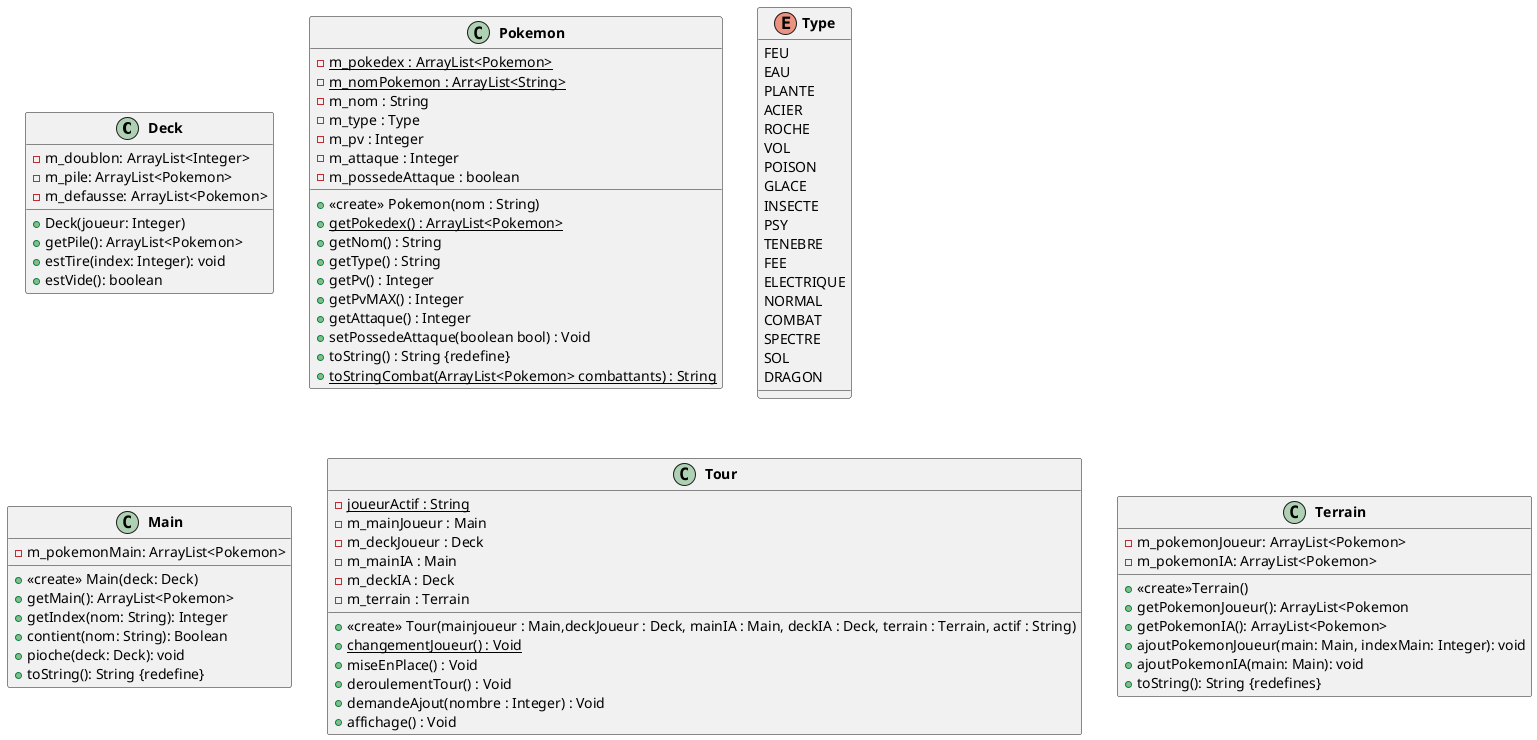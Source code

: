 @startuml
'https://plantuml.com/class-diagram
'skinparam classAttributeIconSize 0
skinparam classFontStyle Bold
'skinparam style strictuml

class Deck
{
    - m_doublon: ArrayList<Integer>
    - m_pile: ArrayList<Pokemon>
    - m_defausse: ArrayList<Pokemon>

    + Deck(joueur: Integer)
    + getPile(): ArrayList<Pokemon>
    + estTire(index: Integer): void
    + estVide(): boolean
}

class Pokemon
{
    -{static} m_pokedex : ArrayList<Pokemon>
    -{static} m_nomPokemon : ArrayList<String>
    -m_nom : String
    -m_type : Type
    -m_pv : Integer
    -m_attaque : Integer
    -m_possedeAttaque : boolean

    +<<create>> Pokemon(nom : String)
    + {static} getPokedex() : ArrayList<Pokemon>
    + getNom() : String
    + getType() : String
    + getPv() : Integer
    + getPvMAX() : Integer
    + getAttaque() : Integer
    + setPossedeAttaque(boolean bool) : Void
    + toString() : String {redefine}
    + {static} toStringCombat(ArrayList<Pokemon> combattants) : String
}

enum Type {
    FEU
    EAU
    PLANTE
    ACIER
    ROCHE
    VOL
    POISON
    GLACE
    INSECTE
    PSY
    TENEBRE
    FEE
    ELECTRIQUE
    NORMAL
    COMBAT
    SPECTRE
    SOL
    DRAGON
}

class Main
{
    - m_pokemonMain: ArrayList<Pokemon>

    + <<create>> Main(deck: Deck)
    + getMain(): ArrayList<Pokemon>
    + getIndex(nom: String): Integer
    + contient(nom: String): Boolean
    + pioche(deck: Deck): void
    + toString(): String {redefine}
}

class Tour{
    - {static} joueurActif : String
    - m_mainJoueur : Main
    - m_deckJoueur : Deck
    - m_mainIA : Main
    - m_deckIA : Deck
    - m_terrain : Terrain

    + <<create>> Tour(mainjoueur : Main,deckJoueur : Deck, mainIA : Main, deckIA : Deck, terrain : Terrain, actif : String)
    + {static} changementJoueur() : Void
    + miseEnPlace() : Void
    + deroulementTour() : Void
    + demandeAjout(nombre : Integer) : Void
    + affichage() : Void
}

class Terrain{
    - m_pokemonJoueur: ArrayList<Pokemon>
    - m_pokemonIA: ArrayList<Pokemon>

    + <<create>>Terrain()
    + getPokemonJoueur(): ArrayList<Pokemon
    + getPokemonIA(): ArrayList<Pokemon>
    + ajoutPokemonJoueur(main: Main, indexMain: Integer): void
    + ajoutPokemonIA(main: Main): void
    + toString(): String {redefines}
}

@enduml
